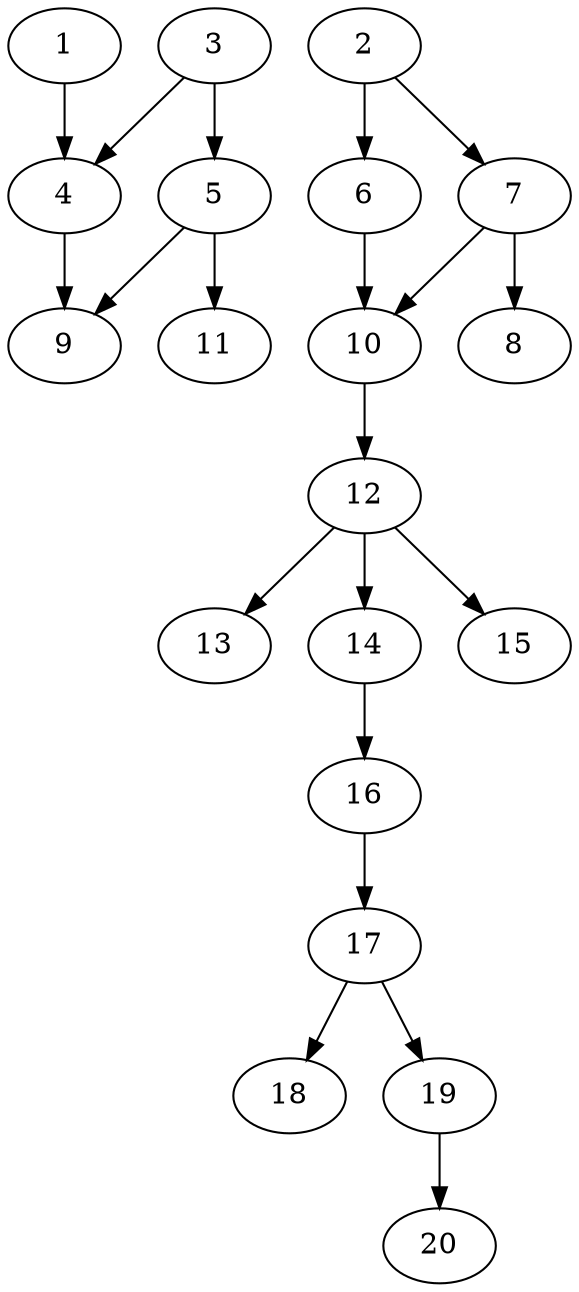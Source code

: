 // DAG automatically generated by daggen at Sat Jul 27 15:35:20 2019
// ./daggen --dot -n 20 --ccr 0.4 --fat 0.4 --regular 0.5 --density 0.5 --mindata 5242880 --maxdata 52428800 
digraph G {
  1 [size="16437760", alpha="0.16", expect_size="6575104"] 
  1 -> 4 [size ="6575104"]
  2 [size="107804160", alpha="0.06", expect_size="43121664"] 
  2 -> 6 [size ="43121664"]
  2 -> 7 [size ="43121664"]
  3 [size="38686720", alpha="0.20", expect_size="15474688"] 
  3 -> 4 [size ="15474688"]
  3 -> 5 [size ="15474688"]
  4 [size="42603520", alpha="0.03", expect_size="17041408"] 
  4 -> 9 [size ="17041408"]
  5 [size="124889600", alpha="0.18", expect_size="49955840"] 
  5 -> 9 [size ="49955840"]
  5 -> 11 [size ="49955840"]
  6 [size="29496320", alpha="0.12", expect_size="11798528"] 
  6 -> 10 [size ="11798528"]
  7 [size="114664960", alpha="0.03", expect_size="45865984"] 
  7 -> 8 [size ="45865984"]
  7 -> 10 [size ="45865984"]
  8 [size="113259520", alpha="0.02", expect_size="45303808"] 
  9 [size="95700480", alpha="0.17", expect_size="38280192"] 
  10 [size="114734080", alpha="0.02", expect_size="45893632"] 
  10 -> 12 [size ="45893632"]
  11 [size="64330240", alpha="0.13", expect_size="25732096"] 
  12 [size="42042880", alpha="0.07", expect_size="16817152"] 
  12 -> 13 [size ="16817152"]
  12 -> 14 [size ="16817152"]
  12 -> 15 [size ="16817152"]
  13 [size="75927040", alpha="0.07", expect_size="30370816"] 
  14 [size="75084800", alpha="0.02", expect_size="30033920"] 
  14 -> 16 [size ="30033920"]
  15 [size="90117120", alpha="0.09", expect_size="36046848"] 
  16 [size="79598080", alpha="0.17", expect_size="31839232"] 
  16 -> 17 [size ="31839232"]
  17 [size="31923200", alpha="0.12", expect_size="12769280"] 
  17 -> 18 [size ="12769280"]
  17 -> 19 [size ="12769280"]
  18 [size="49712640", alpha="0.18", expect_size="19885056"] 
  19 [size="62584320", alpha="0.07", expect_size="25033728"] 
  19 -> 20 [size ="25033728"]
  20 [size="47352320", alpha="0.19", expect_size="18940928"] 
}

